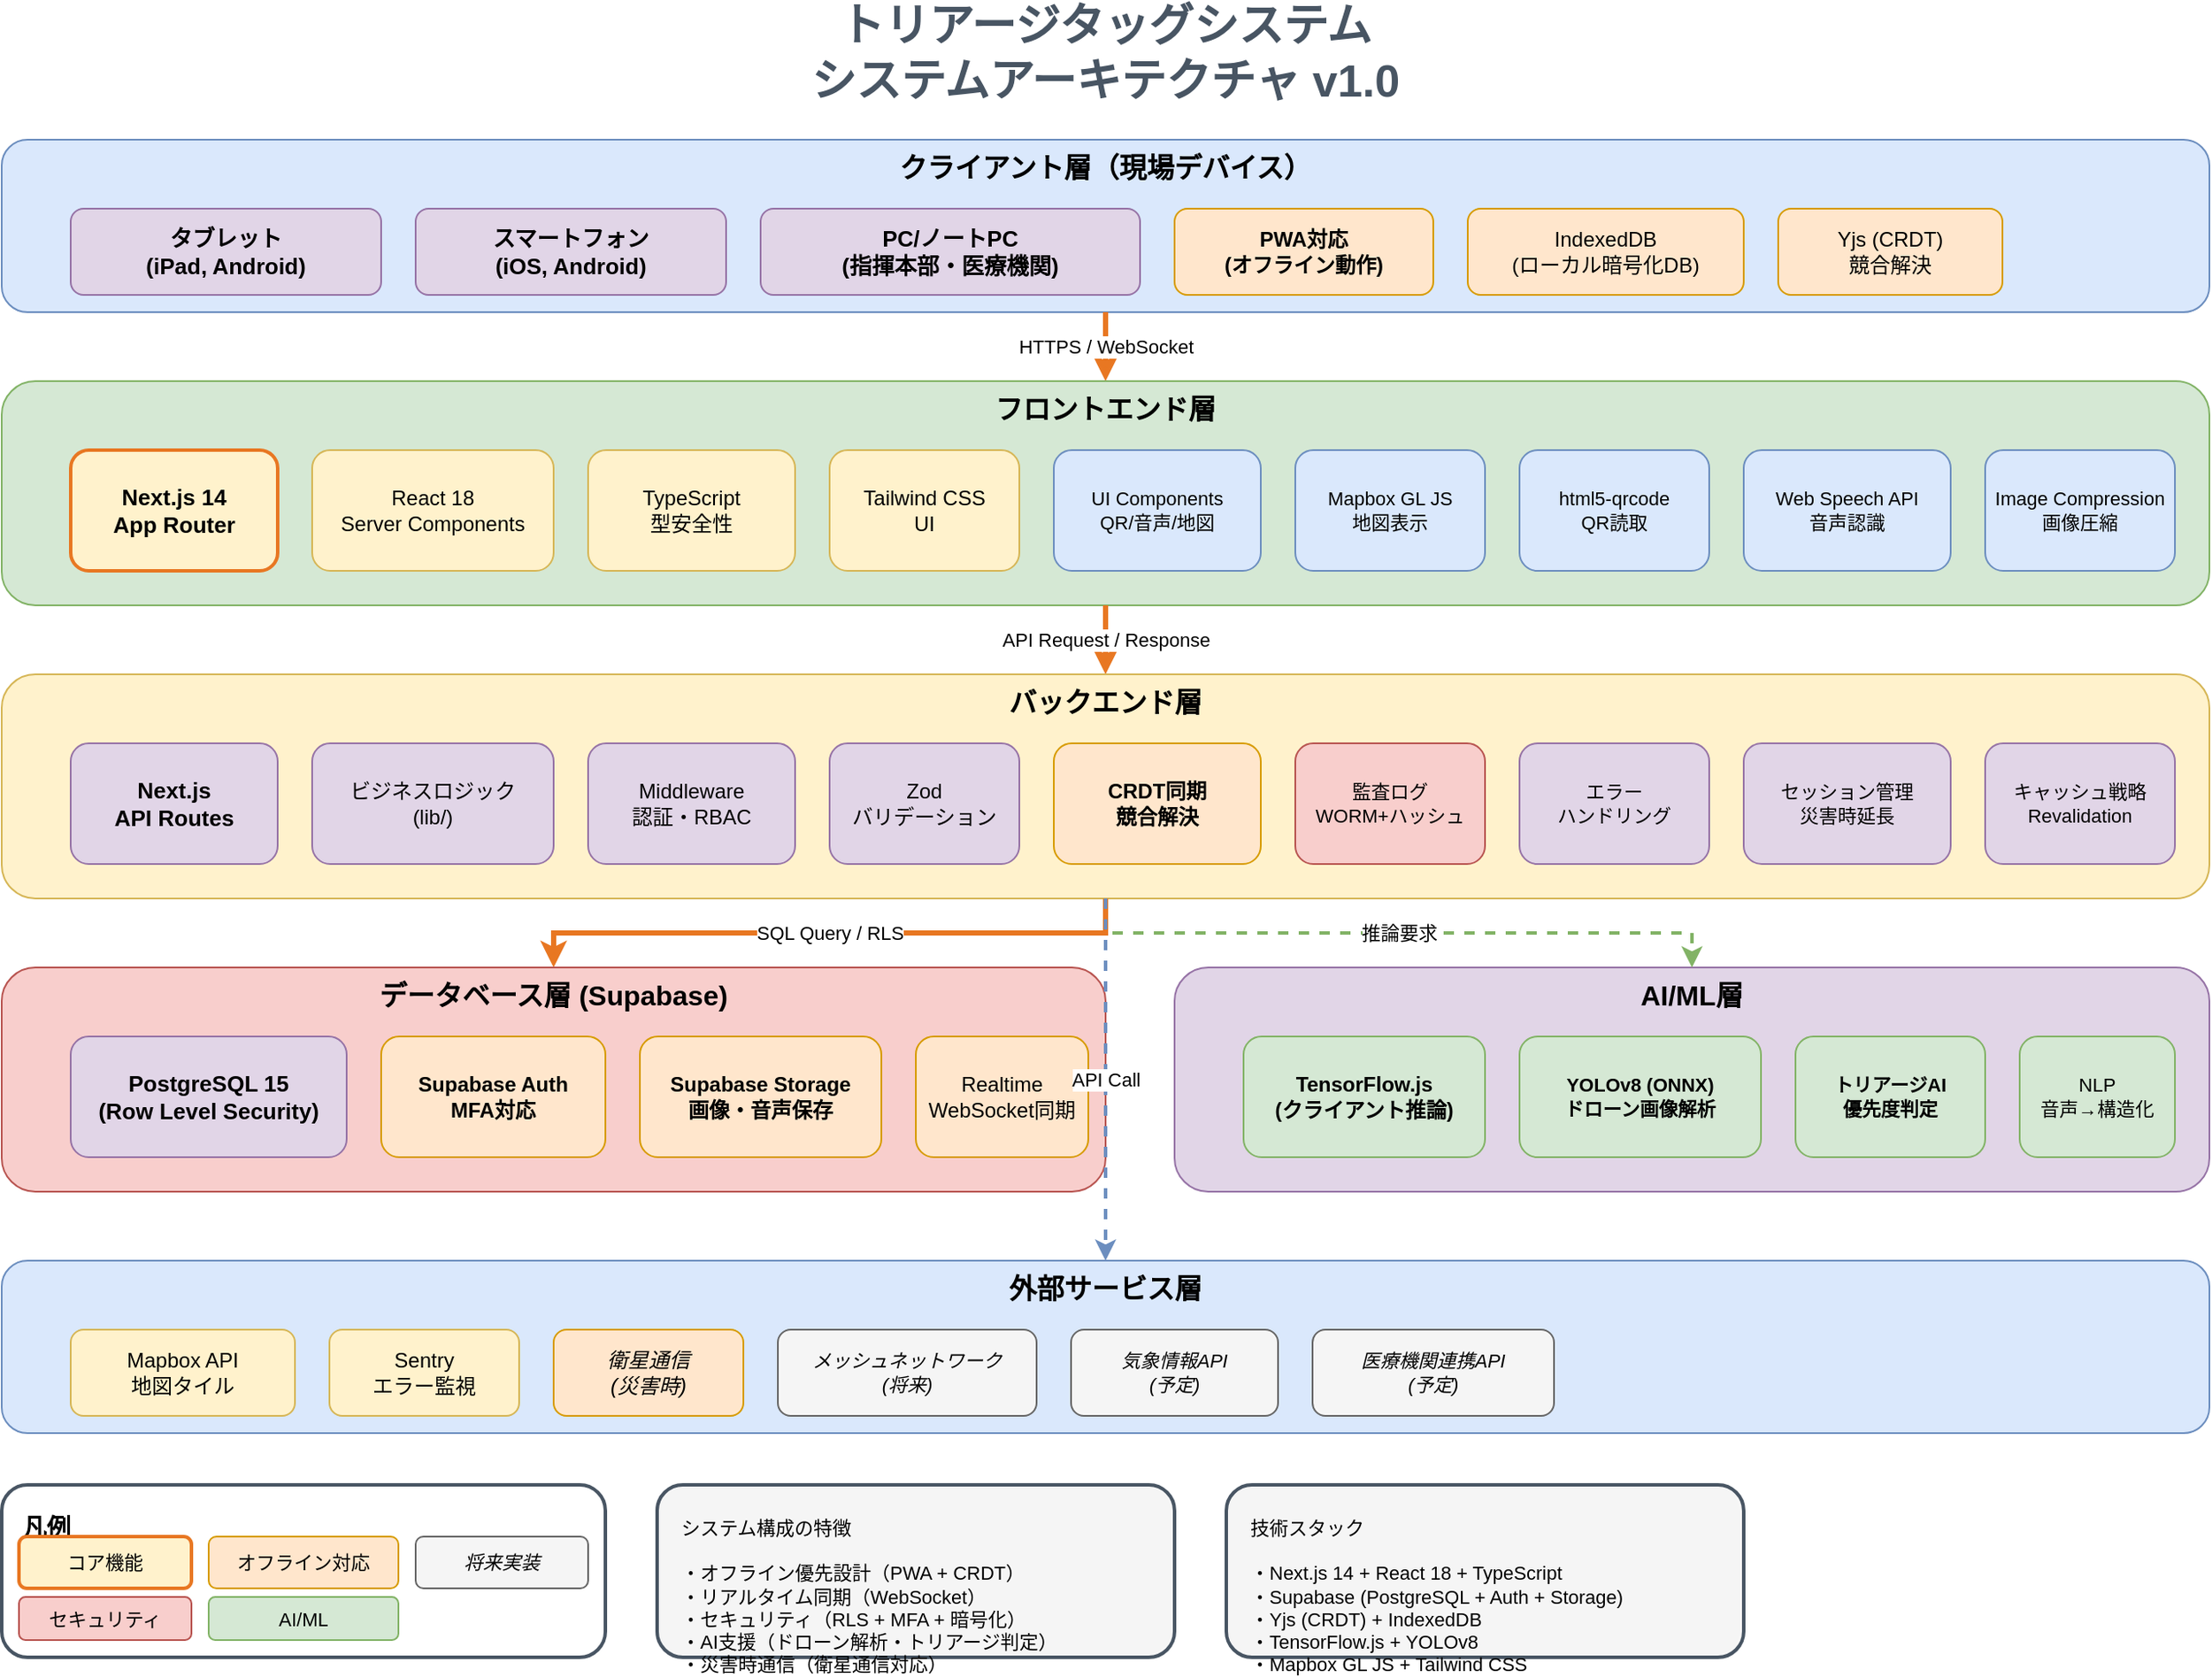 <mxfile version="24.0.0">
  <diagram name="トリアージタッグシステム アーキテクチャ" id="tts-architecture">
    <mxGraphModel dx="1600" dy="900" grid="1" gridSize="10" guides="1" tooltips="1" connect="1" arrows="1" fold="1" page="1" pageScale="1" pageWidth="1400" pageHeight="1000" math="0" shadow="0">
      <root>
        <mxCell id="0" />
        <mxCell id="1" parent="0" />

        <!-- Title -->
        <mxCell id="title" value="トリアージタッグシステム&#xa;システムアーキテクチャ v1.0" style="text;html=1;strokeColor=none;fillColor=none;align=center;verticalAlign=middle;whiteSpace=wrap;rounded=0;fontSize=26;fontStyle=1;fontColor=#485563" vertex="1" parent="1">
          <mxGeometry x="450" y="20" width="500" height="60" as="geometry" />
        </mxCell>

        <!-- Client Layer -->
        <mxCell id="client-layer" value="クライアント層（現場デバイス）" style="rounded=1;whiteSpace=wrap;html=1;fillColor=#dae8fc;strokeColor=#6c8ebf;fontSize=16;fontStyle=1;verticalAlign=top;align=center;" vertex="1" parent="1">
          <mxGeometry x="60" y="100" width="1280" height="100" as="geometry" />
        </mxCell>

        <mxCell id="tablet" value="タブレット&#xa;(iPad, Android)" style="rounded=1;whiteSpace=wrap;html=1;fillColor=#e1d5e7;strokeColor=#9673a6;fontSize=13;fontStyle=1;" vertex="1" parent="1">
          <mxGeometry x="100" y="140" width="180" height="50" as="geometry" />
        </mxCell>

        <mxCell id="mobile" value="スマートフォン&#xa;(iOS, Android)" style="rounded=1;whiteSpace=wrap;html=1;fillColor=#e1d5e7;strokeColor=#9673a6;fontSize=13;fontStyle=1;" vertex="1" parent="1">
          <mxGeometry x="300" y="140" width="180" height="50" as="geometry" />
        </mxCell>

        <mxCell id="desktop" value="PC/ノートPC&#xa;(指揮本部・医療機関)" style="rounded=1;whiteSpace=wrap;html=1;fillColor=#e1d5e7;strokeColor=#9673a6;fontSize=13;fontStyle=1;" vertex="1" parent="1">
          <mxGeometry x="500" y="140" width="220" height="50" as="geometry" />
        </mxCell>

        <mxCell id="pwa" value="PWA対応&#xa;(オフライン動作)" style="rounded=1;whiteSpace=wrap;html=1;fillColor=#ffe6cc;strokeColor=#d79b00;fontSize=12;fontStyle=1;" vertex="1" parent="1">
          <mxGeometry x="740" y="140" width="150" height="50" as="geometry" />
        </mxCell>

        <mxCell id="offline-storage" value="IndexedDB&#xa;(ローカル暗号化DB)" style="rounded=1;whiteSpace=wrap;html=1;fillColor=#ffe6cc;strokeColor=#d79b00;fontSize=12;" vertex="1" parent="1">
          <mxGeometry x="910" y="140" width="160" height="50" as="geometry" />
        </mxCell>

        <mxCell id="crdt-client" value="Yjs (CRDT)&#xa;競合解決" style="rounded=1;whiteSpace=wrap;html=1;fillColor=#ffe6cc;strokeColor=#d79b00;fontSize=12;" vertex="1" parent="1">
          <mxGeometry x="1090" y="140" width="130" height="50" as="geometry" />
        </mxCell>

        <!-- Arrow from Client to Frontend -->
        <mxCell id="arrow-client-frontend" value="HTTPS / WebSocket" style="edgeStyle=orthogonalEdgeStyle;rounded=0;orthogonalLoop=1;jettySize=auto;html=1;fontSize=11;strokeWidth=3;strokeColor=#E87722;" edge="1" parent="1" source="client-layer" target="frontend-layer">
          <mxGeometry relative="1" as="geometry" />
        </mxCell>

        <!-- Frontend Layer -->
        <mxCell id="frontend-layer" value="フロントエンド層" style="rounded=1;whiteSpace=wrap;html=1;fillColor=#d5e8d4;strokeColor=#82b366;fontSize=16;fontStyle=1;verticalAlign=top;align=center;" vertex="1" parent="1">
          <mxGeometry x="60" y="240" width="1280" height="130" as="geometry" />
        </mxCell>

        <mxCell id="nextjs" value="Next.js 14&#xa;App Router" style="rounded=1;whiteSpace=wrap;html=1;fillColor=#fff2cc;strokeColor=#E87722;fontSize=13;fontStyle=1;strokeWidth=2;" vertex="1" parent="1">
          <mxGeometry x="100" y="280" width="120" height="70" as="geometry" />
        </mxCell>

        <mxCell id="react" value="React 18&#xa;Server Components" style="rounded=1;whiteSpace=wrap;html=1;fillColor=#fff2cc;strokeColor=#d6b656;fontSize=12;" vertex="1" parent="1">
          <mxGeometry x="240" y="280" width="140" height="70" as="geometry" />
        </mxCell>

        <mxCell id="typescript" value="TypeScript&#xa;型安全性" style="rounded=1;whiteSpace=wrap;html=1;fillColor=#fff2cc;strokeColor=#d6b656;fontSize=12;" vertex="1" parent="1">
          <mxGeometry x="400" y="280" width="120" height="70" as="geometry" />
        </mxCell>

        <mxCell id="tailwind" value="Tailwind CSS&#xa;UI" style="rounded=1;whiteSpace=wrap;html=1;fillColor=#fff2cc;strokeColor=#d6b656;fontSize=12;" vertex="1" parent="1">
          <mxGeometry x="540" y="280" width="110" height="70" as="geometry" />
        </mxCell>

        <mxCell id="ui-components" value="UI Components&#xa;QR/音声/地図" style="rounded=1;whiteSpace=wrap;html=1;fillColor=#dae8fc;strokeColor=#6c8ebf;fontSize=11;" vertex="1" parent="1">
          <mxGeometry x="670" y="280" width="120" height="70" as="geometry" />
        </mxCell>

        <mxCell id="mapbox" value="Mapbox GL JS&#xa;地図表示" style="rounded=1;whiteSpace=wrap;html=1;fillColor=#dae8fc;strokeColor=#6c8ebf;fontSize=11;" vertex="1" parent="1">
          <mxGeometry x="810" y="280" width="110" height="70" as="geometry" />
        </mxCell>

        <mxCell id="qr-scanner" value="html5-qrcode&#xa;QR読取" style="rounded=1;whiteSpace=wrap;html=1;fillColor=#dae8fc;strokeColor=#6c8ebf;fontSize=11;" vertex="1" parent="1">
          <mxGeometry x="940" y="280" width="110" height="70" as="geometry" />
        </mxCell>

        <mxCell id="voice-api" value="Web Speech API&#xa;音声認識" style="rounded=1;whiteSpace=wrap;html=1;fillColor=#dae8fc;strokeColor=#6c8ebf;fontSize=11;" vertex="1" parent="1">
          <mxGeometry x="1070" y="280" width="120" height="70" as="geometry" />
        </mxCell>

        <mxCell id="image-compress" value="Image Compression&#xa;画像圧縮" style="rounded=1;whiteSpace=wrap;html=1;fillColor=#dae8fc;strokeColor=#6c8ebf;fontSize=11;" vertex="1" parent="1">
          <mxGeometry x="1210" y="280" width="110" height="70" as="geometry" />
        </mxCell>

        <!-- Arrow from Frontend to Backend -->
        <mxCell id="arrow-frontend-backend" value="API Request / Response" style="edgeStyle=orthogonalEdgeStyle;rounded=0;orthogonalLoop=1;jettySize=auto;html=1;fontSize=11;strokeWidth=3;strokeColor=#E87722;" edge="1" parent="1" source="frontend-layer" target="backend-layer">
          <mxGeometry relative="1" as="geometry" />
        </mxCell>

        <!-- Backend Layer -->
        <mxCell id="backend-layer" value="バックエンド層" style="rounded=1;whiteSpace=wrap;html=1;fillColor=#fff2cc;strokeColor=#d6b656;fontSize=16;fontStyle=1;verticalAlign=top;align=center;" vertex="1" parent="1">
          <mxGeometry x="60" y="410" width="1280" height="130" as="geometry" />
        </mxCell>

        <mxCell id="api-routes" value="Next.js&#xa;API Routes" style="rounded=1;whiteSpace=wrap;html=1;fillColor=#e1d5e7;strokeColor=#9673a6;fontSize=13;fontStyle=1;" vertex="1" parent="1">
          <mxGeometry x="100" y="450" width="120" height="70" as="geometry" />
        </mxCell>

        <mxCell id="business-logic" value="ビジネスロジック&#xa;(lib/)" style="rounded=1;whiteSpace=wrap;html=1;fillColor=#e1d5e7;strokeColor=#9673a6;fontSize=12;" vertex="1" parent="1">
          <mxGeometry x="240" y="450" width="140" height="70" as="geometry" />
        </mxCell>

        <mxCell id="middleware" value="Middleware&#xa;認証・RBAC" style="rounded=1;whiteSpace=wrap;html=1;fillColor=#e1d5e7;strokeColor=#9673a6;fontSize=12;" vertex="1" parent="1">
          <mxGeometry x="400" y="450" width="120" height="70" as="geometry" />
        </mxCell>

        <mxCell id="zod-validation" value="Zod&#xa;バリデーション" style="rounded=1;whiteSpace=wrap;html=1;fillColor=#e1d5e7;strokeColor=#9673a6;fontSize=12;" vertex="1" parent="1">
          <mxGeometry x="540" y="450" width="110" height="70" as="geometry" />
        </mxCell>

        <mxCell id="crdt-sync" value="CRDT同期&#xa;競合解決" style="rounded=1;whiteSpace=wrap;html=1;fillColor=#ffe6cc;strokeColor=#d79b00;fontSize=12;fontStyle=1;" vertex="1" parent="1">
          <mxGeometry x="670" y="450" width="120" height="70" as="geometry" />
        </mxCell>

        <mxCell id="audit-log" value="監査ログ&#xa;WORM+ハッシュ" style="rounded=1;whiteSpace=wrap;html=1;fillColor=#f8cecc;strokeColor=#b85450;fontSize=11;" vertex="1" parent="1">
          <mxGeometry x="810" y="450" width="110" height="70" as="geometry" />
        </mxCell>

        <mxCell id="error-handler" value="エラー&#xa;ハンドリング" style="rounded=1;whiteSpace=wrap;html=1;fillColor=#e1d5e7;strokeColor=#9673a6;fontSize=11;" vertex="1" parent="1">
          <mxGeometry x="940" y="450" width="110" height="70" as="geometry" />
        </mxCell>

        <mxCell id="session-mgmt" value="セッション管理&#xa;災害時延長" style="rounded=1;whiteSpace=wrap;html=1;fillColor=#e1d5e7;strokeColor=#9673a6;fontSize=11;" vertex="1" parent="1">
          <mxGeometry x="1070" y="450" width="120" height="70" as="geometry" />
        </mxCell>

        <mxCell id="cache" value="キャッシュ戦略&#xa;Revalidation" style="rounded=1;whiteSpace=wrap;html=1;fillColor=#e1d5e7;strokeColor=#9673a6;fontSize=11;" vertex="1" parent="1">
          <mxGeometry x="1210" y="450" width="110" height="70" as="geometry" />
        </mxCell>

        <!-- Arrow from Backend to Database -->
        <mxCell id="arrow-backend-database" value="SQL Query / RLS" style="edgeStyle=orthogonalEdgeStyle;rounded=0;orthogonalLoop=1;jettySize=auto;html=1;fontSize=11;strokeWidth=3;strokeColor=#E87722;" edge="1" parent="1" source="backend-layer" target="database-layer">
          <mxGeometry relative="1" as="geometry" />
        </mxCell>

        <!-- Database Layer -->
        <mxCell id="database-layer" value="データベース層 (Supabase)" style="rounded=1;whiteSpace=wrap;html=1;fillColor=#f8cecc;strokeColor=#b85450;fontSize=16;fontStyle=1;verticalAlign=top;align=center;" vertex="1" parent="1">
          <mxGeometry x="60" y="580" width="640" height="130" as="geometry" />
        </mxCell>

        <mxCell id="supabase-postgres" value="PostgreSQL 15&#xa;(Row Level Security)" style="rounded=1;whiteSpace=wrap;html=1;fillColor=#e1d5e7;strokeColor=#9673a6;fontSize=13;fontStyle=1;" vertex="1" parent="1">
          <mxGeometry x="100" y="620" width="160" height="70" as="geometry" />
        </mxCell>

        <mxCell id="supabase-auth" value="Supabase Auth&#xa;MFA対応" style="rounded=1;whiteSpace=wrap;html=1;fillColor=#ffe6cc;strokeColor=#d79b00;fontSize=12;fontStyle=1;" vertex="1" parent="1">
          <mxGeometry x="280" y="620" width="130" height="70" as="geometry" />
        </mxCell>

        <mxCell id="supabase-storage" value="Supabase Storage&#xa;画像・音声保存" style="rounded=1;whiteSpace=wrap;html=1;fillColor=#ffe6cc;strokeColor=#d79b00;fontSize=12;fontStyle=1;" vertex="1" parent="1">
          <mxGeometry x="430" y="620" width="140" height="70" as="geometry" />
        </mxCell>

        <mxCell id="realtime" value="Realtime&#xa;WebSocket同期" style="rounded=1;whiteSpace=wrap;html=1;fillColor=#ffe6cc;strokeColor=#d79b00;fontSize=12;" vertex="1" parent="1">
          <mxGeometry x="590" y="620" width="100" height="70" as="geometry" />
        </mxCell>

        <!-- AI/ML Layer -->
        <mxCell id="ai-layer" value="AI/ML層" style="rounded=1;whiteSpace=wrap;html=1;fillColor=#e1d5e7;strokeColor=#9673a6;fontSize=16;fontStyle=1;verticalAlign=top;align=center;" vertex="1" parent="1">
          <mxGeometry x="740" y="580" width="600" height="130" as="geometry" />
        </mxCell>

        <mxCell id="tfjs" value="TensorFlow.js&#xa;(クライアント推論)" style="rounded=1;whiteSpace=wrap;html=1;fillColor=#d5e8d4;strokeColor=#82b366;fontSize=12;fontStyle=1;" vertex="1" parent="1">
          <mxGeometry x="780" y="620" width="140" height="70" as="geometry" />
        </mxCell>

        <mxCell id="yolo" value="YOLOv8 (ONNX)&#xa;ドローン画像解析" style="rounded=1;whiteSpace=wrap;html=1;fillColor=#d5e8d4;strokeColor=#82b366;fontSize=11;fontStyle=1;" vertex="1" parent="1">
          <mxGeometry x="940" y="620" width="140" height="70" as="geometry" />
        </mxCell>

        <mxCell id="triage-ai" value="トリアージAI&#xa;優先度判定" style="rounded=1;whiteSpace=wrap;html=1;fillColor=#d5e8d4;strokeColor=#82b366;fontSize=11;fontStyle=1;" vertex="1" parent="1">
          <mxGeometry x="1100" y="620" width="110" height="70" as="geometry" />
        </mxCell>

        <mxCell id="nlp" value="NLP&#xa;音声→構造化" style="rounded=1;whiteSpace=wrap;html=1;fillColor=#d5e8d4;strokeColor=#82b366;fontSize=11;" vertex="1" parent="1">
          <mxGeometry x="1230" y="620" width="90" height="70" as="geometry" />
        </mxCell>

        <!-- Arrow from Backend to AI -->
        <mxCell id="arrow-backend-ai" value="推論要求" style="edgeStyle=orthogonalEdgeStyle;rounded=0;orthogonalLoop=1;jettySize=auto;html=1;fontSize=11;strokeWidth=2;strokeColor=#82b366;dashed=1;" edge="1" parent="1" source="backend-layer" target="ai-layer">
          <mxGeometry relative="1" as="geometry" />
        </mxCell>

        <!-- External Services Layer -->
        <mxCell id="external-layer" value="外部サービス層" style="rounded=1;whiteSpace=wrap;html=1;fillColor=#dae8fc;strokeColor=#6c8ebf;fontSize=16;fontStyle=1;verticalAlign=top;align=center;" vertex="1" parent="1">
          <mxGeometry x="60" y="750" width="1280" height="100" as="geometry" />
        </mxCell>

        <mxCell id="mapbox-api" value="Mapbox API&#xa;地図タイル" style="rounded=1;whiteSpace=wrap;html=1;fillColor=#fff2cc;strokeColor=#d6b656;fontSize=12;" vertex="1" parent="1">
          <mxGeometry x="100" y="790" width="130" height="50" as="geometry" />
        </mxCell>

        <mxCell id="sentry" value="Sentry&#xa;エラー監視" style="rounded=1;whiteSpace=wrap;html=1;fillColor=#fff2cc;strokeColor=#d6b656;fontSize=12;" vertex="1" parent="1">
          <mxGeometry x="250" y="790" width="110" height="50" as="geometry" />
        </mxCell>

        <mxCell id="satellite" value="衛星通信&#xa;(災害時)" style="rounded=1;whiteSpace=wrap;html=1;fillColor=#ffe6cc;strokeColor=#d79b00;fontSize=12;fontStyle=2;" vertex="1" parent="1">
          <mxGeometry x="380" y="790" width="110" height="50" as="geometry" />
        </mxCell>

        <mxCell id="mesh" value="メッシュネットワーク&#xa;(将来)" style="rounded=1;whiteSpace=wrap;html=1;fillColor=#f5f5f5;strokeColor=#666666;fontSize=11;fontStyle=2;" vertex="1" parent="1">
          <mxGeometry x="510" y="790" width="150" height="50" as="geometry" />
        </mxCell>

        <mxCell id="weather-api" value="気象情報API&#xa;(予定)" style="rounded=1;whiteSpace=wrap;html=1;fillColor=#f5f5f5;strokeColor=#666666;fontSize=11;fontStyle=2;" vertex="1" parent="1">
          <mxGeometry x="680" y="790" width="120" height="50" as="geometry" />
        </mxCell>

        <mxCell id="hospital-api" value="医療機関連携API&#xa;(予定)" style="rounded=1;whiteSpace=wrap;html=1;fillColor=#f5f5f5;strokeColor=#666666;fontSize=11;fontStyle=2;" vertex="1" parent="1">
          <mxGeometry x="820" y="790" width="140" height="50" as="geometry" />
        </mxCell>

        <!-- Arrow from Backend to External -->
        <mxCell id="arrow-backend-external" value="API Call" style="edgeStyle=orthogonalEdgeStyle;rounded=0;orthogonalLoop=1;jettySize=auto;html=1;fontSize=11;strokeWidth=2;strokeColor=#6c8ebf;dashed=1;" edge="1" parent="1" source="backend-layer" target="external-layer">
          <mxGeometry relative="1" as="geometry" />
        </mxCell>

        <!-- Legend -->
        <mxCell id="legend-box" value="凡例" style="rounded=1;whiteSpace=wrap;html=1;fillColor=#ffffff;strokeColor=#485563;fontSize=14;fontStyle=1;verticalAlign=top;align=left;spacingLeft=10;spacingTop=10;strokeWidth=2;" vertex="1" parent="1">
          <mxGeometry x="60" y="880" width="350" height="100" as="geometry" />
        </mxCell>

        <mxCell id="legend-core" value="コア機能" style="rounded=1;whiteSpace=wrap;html=1;fillColor=#fff2cc;strokeColor=#E87722;fontSize=11;strokeWidth=2;" vertex="1" parent="1">
          <mxGeometry x="70" y="910" width="100" height="30" as="geometry" />
        </mxCell>

        <mxCell id="legend-offline" value="オフライン対応" style="rounded=1;whiteSpace=wrap;html=1;fillColor=#ffe6cc;strokeColor=#d79b00;fontSize=11;" vertex="1" parent="1">
          <mxGeometry x="180" y="910" width="110" height="30" as="geometry" />
        </mxCell>

        <mxCell id="legend-future" value="将来実装" style="rounded=1;whiteSpace=wrap;html=1;fillColor=#f5f5f5;strokeColor=#666666;fontSize=11;fontStyle=2;" vertex="1" parent="1">
          <mxGeometry x="300" y="910" width="100" height="30" as="geometry" />
        </mxCell>

        <mxCell id="legend-security" value="セキュリティ" style="rounded=1;whiteSpace=wrap;html=1;fillColor=#f8cecc;strokeColor=#b85450;fontSize=11;" vertex="1" parent="1">
          <mxGeometry x="70" y="945" width="100" height="25" as="geometry" />
        </mxCell>

        <mxCell id="legend-ai" value="AI/ML" style="rounded=1;whiteSpace=wrap;html=1;fillColor=#d5e8d4;strokeColor=#82b366;fontSize=11;" vertex="1" parent="1">
          <mxGeometry x="180" y="945" width="110" height="25" as="geometry" />
        </mxCell>

        <!-- Notes -->
        <mxCell id="notes" value="システム構成の特徴&#xa;&#xa;・オフライン優先設計（PWA + CRDT）&#xa;・リアルタイム同期（WebSocket）&#xa;・セキュリティ（RLS + MFA + 暗号化）&#xa;・AI支援（ドローン解析・トリアージ判定）&#xa;・災害時通信（衛星通信対応）" style="rounded=1;whiteSpace=wrap;html=1;fillColor=#f5f5f5;strokeColor=#485563;align=left;verticalAlign=top;spacingLeft=12;spacingTop=12;fontSize=11;strokeWidth=2;" vertex="1" parent="1">
          <mxGeometry x="440" y="880" width="300" height="100" as="geometry" />
        </mxCell>

        <mxCell id="tech-stack" value="技術スタック&#xa;&#xa;・Next.js 14 + React 18 + TypeScript&#xa;・Supabase (PostgreSQL + Auth + Storage)&#xa;・Yjs (CRDT) + IndexedDB&#xa;・TensorFlow.js + YOLOv8&#xa;・Mapbox GL JS + Tailwind CSS" style="rounded=1;whiteSpace=wrap;html=1;fillColor=#f5f5f5;strokeColor=#485563;align=left;verticalAlign=top;spacingLeft=12;spacingTop=12;fontSize=11;strokeWidth=2;" vertex="1" parent="1">
          <mxGeometry x="770" y="880" width="300" height="100" as="geometry" />
        </mxCell>

      </root>
    </mxGraphModel>
  </diagram>
</mxfile>
